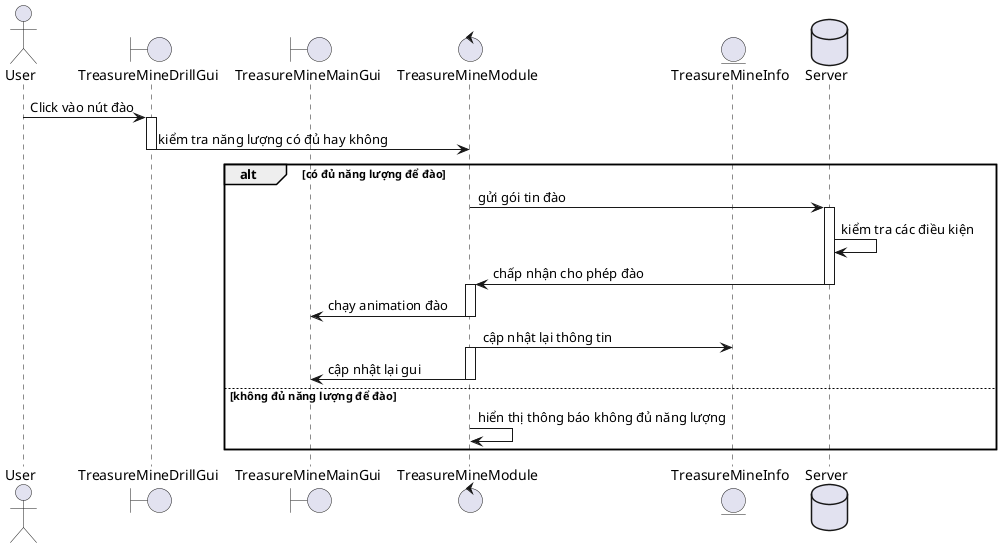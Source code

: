 @startuml
actor User as user
boundary TreasureMineDrillGui as gui
boundary TreasureMineMainGui as mainGui
control TreasureMineModule as control
entity TreasureMineInfo as info
database Server as server

user -> gui : Click vào nút đào
activate gui
gui -> control : kiểm tra năng lượng có đủ hay không
deactivate gui
alt có đủ năng lượng để đào
    control -> server : gửi gói tin đào
    deactivate control
    activate server
    server -> server : kiểm tra các điều kiện
    server -> control : chấp nhận cho phép đào
    deactivate server
    activate control
    control -> mainGui : chạy animation đào 
    deactivate control
    control -> info : cập nhật lại thông tin
    activate control
    control -> mainGui : cập nhật lại gui
    deactivate control

else không đủ năng lượng để đào
    control -> control : hiển thị thông báo không đủ năng lượng
    end



@enduml